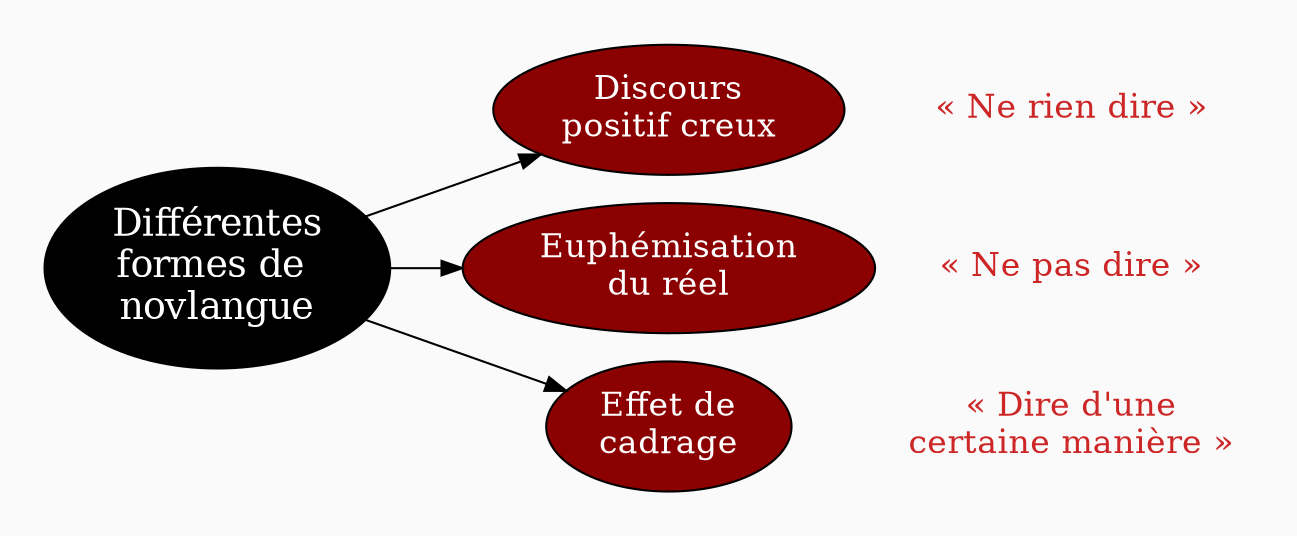 digraph G {
// Template : diagram
// Usage : cours sur la philosophie du langage, cours sur la philosophie politique

rankdir=LR
splines=curves
bgcolor=grey98
pad=0.3
style=filled
edge[minlen=4]
ranksep=0.1
nodesep=0.2 // valeur à changer ?

// NIVEAU 1
node[style=filled; fillcolor=12 ; fontcolor=white ; fontsize=18]
// a1[label=""]

a1[label="Différentes
formes de 
novlangue"]

// NIVEAU 2
node[style=filled;fillcolor=red4;fontcolor=white; fontsize=16]
// b1[label=""]

a1->{
b1[label="Discours
positif creux"]
b2[label="Euphémisation
du réel"]
b3[label="Effet de
cadrage"]
}
// NIVEAU 3 (sans intermédiaire)
node [shape=box; style="filled";fillcolor=white;fontcolor=black;color=grey50]
// c1[label=""]


// INTERMEDIAIRE AVANT NIVEAU 3
node[style=filled;fillcolor=grey78;shape=oval]
// [arrowhead=none]
// bc1[label=""]

// NIVEAU 3 (avec intermédiaire)
node[style="filled";fillcolor=white;shape=box;color=grey50]

// c1[label=""]



// NIVEAU 4
node[style="filled, rounded";fillcolor=white;shape=box;color=grey50]

// d1[label=""]



// ETIQUETTES EN ROUGE
node[shape="plaintext";fontcolor=firebrick3;fillcolor=grey98]

// e1[label=< <B>= Titre</B><BR /><BR />Contenu<BR /> >]
// ->e1[minlen=1;style="invis"]

b1->e1[minlen=1;style="invis"]
e1[label="« Ne rien dire »"]
b2->e2[minlen=1;style="invis"]
e2[label="« Ne pas dire »"]
b3->e3[minlen=1;style="invis"]
e3[label="« Dire d'une
certaine manière »"]

}

